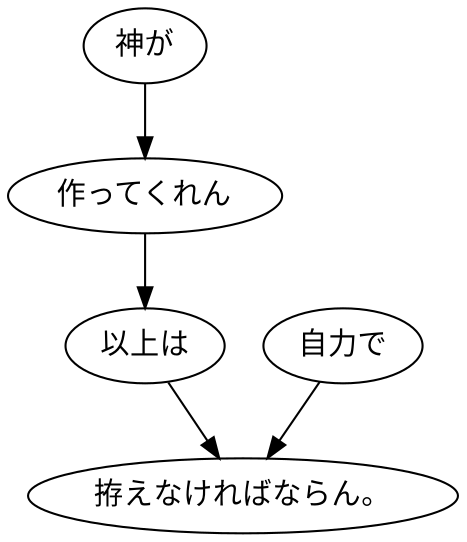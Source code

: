 digraph graph4890 {
	node0 [label="神が"];
	node1 [label="作ってくれん"];
	node2 [label="以上は"];
	node3 [label="自力で"];
	node4 [label="拵えなければならん。"];
	node0 -> node1;
	node1 -> node2;
	node2 -> node4;
	node3 -> node4;
}
